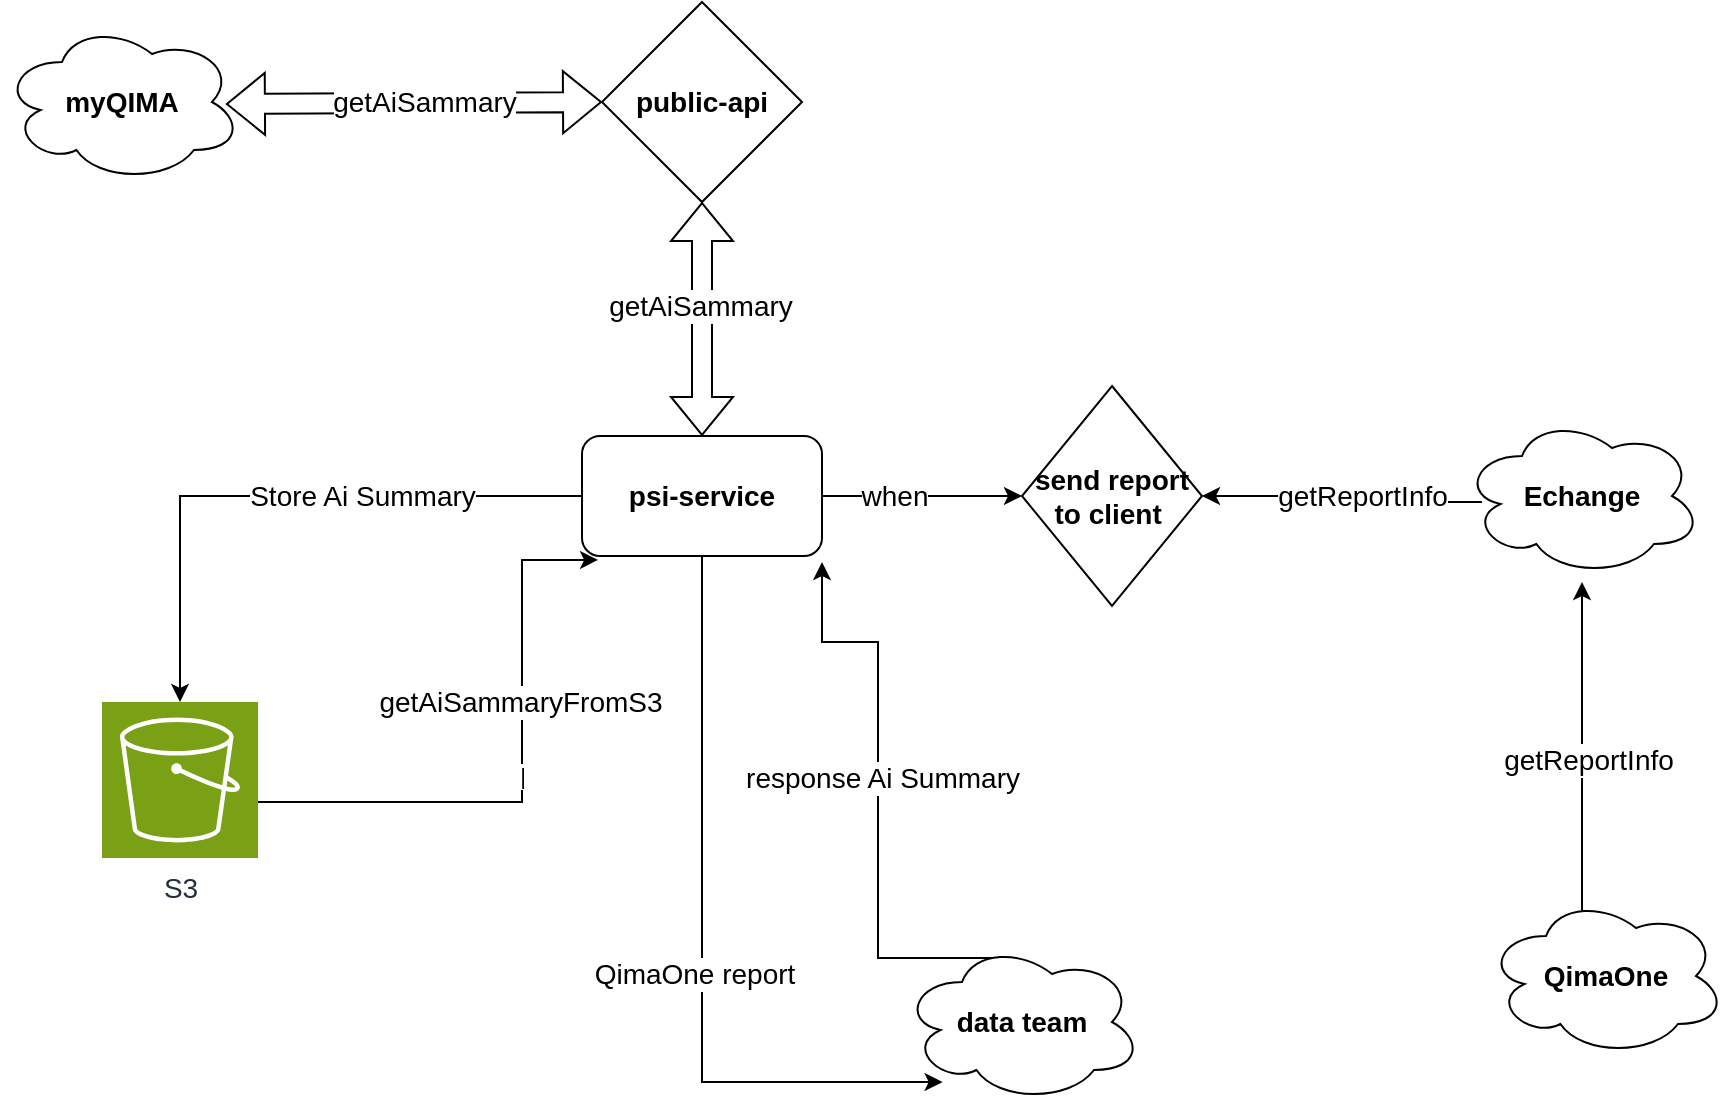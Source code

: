 <mxfile version="27.1.6">
  <diagram name="Page-1" id="b520641d-4fe3-3701-9064-5fc419738815">
    <mxGraphModel dx="1426" dy="777" grid="1" gridSize="10" guides="1" tooltips="1" connect="1" arrows="1" fold="1" page="1" pageScale="1" pageWidth="1100" pageHeight="850" background="none" math="0" shadow="0">
      <root>
        <mxCell id="0" />
        <mxCell id="1" parent="0" />
        <mxCell id="KK2GNfCkV2JybxImIfIo-2" value="myQIMA" style="ellipse;shape=cloud;whiteSpace=wrap;html=1;fontSize=14;fontStyle=1" vertex="1" parent="1">
          <mxGeometry x="120" y="60" width="120" height="80" as="geometry" />
        </mxCell>
        <mxCell id="KK2GNfCkV2JybxImIfIo-3" value="public-api" style="rhombus;whiteSpace=wrap;html=1;fontSize=14;fontStyle=1" vertex="1" parent="1">
          <mxGeometry x="420" y="50" width="100" height="100" as="geometry" />
        </mxCell>
        <mxCell id="KK2GNfCkV2JybxImIfIo-26" value="" style="edgeStyle=orthogonalEdgeStyle;rounded=0;orthogonalLoop=1;jettySize=auto;html=1;" edge="1" parent="1" source="KK2GNfCkV2JybxImIfIo-4">
          <mxGeometry relative="1" as="geometry">
            <mxPoint x="630" y="297" as="targetPoint" />
          </mxGeometry>
        </mxCell>
        <mxCell id="KK2GNfCkV2JybxImIfIo-31" value="when" style="edgeLabel;html=1;align=center;verticalAlign=middle;resizable=0;points=[];fontSize=14;" vertex="1" connectable="0" parent="KK2GNfCkV2JybxImIfIo-26">
          <mxGeometry x="-0.28" relative="1" as="geometry">
            <mxPoint as="offset" />
          </mxGeometry>
        </mxCell>
        <mxCell id="KK2GNfCkV2JybxImIfIo-4" value="psi-service" style="rounded=1;whiteSpace=wrap;html=1;fontStyle=1;fontSize=14;" vertex="1" parent="1">
          <mxGeometry x="410" y="267" width="120" height="60" as="geometry" />
        </mxCell>
        <mxCell id="KK2GNfCkV2JybxImIfIo-14" value="" style="shape=flexArrow;endArrow=classic;startArrow=classic;html=1;rounded=0;entryX=0.5;entryY=0;entryDx=0;entryDy=0;" edge="1" parent="1" source="KK2GNfCkV2JybxImIfIo-3" target="KK2GNfCkV2JybxImIfIo-4">
          <mxGeometry width="100" height="100" relative="1" as="geometry">
            <mxPoint x="460" y="149" as="sourcePoint" />
            <mxPoint x="618" y="145" as="targetPoint" />
          </mxGeometry>
        </mxCell>
        <mxCell id="KK2GNfCkV2JybxImIfIo-15" value="&lt;span style=&quot;font-size: 14px;&quot;&gt;getAiSammary&lt;/span&gt;" style="edgeLabel;html=1;align=center;verticalAlign=middle;resizable=0;points=[];" vertex="1" connectable="0" parent="KK2GNfCkV2JybxImIfIo-14">
          <mxGeometry x="-0.114" y="-1" relative="1" as="geometry">
            <mxPoint as="offset" />
          </mxGeometry>
        </mxCell>
        <mxCell id="KK2GNfCkV2JybxImIfIo-16" value="" style="shape=flexArrow;endArrow=classic;startArrow=classic;html=1;rounded=0;entryX=0;entryY=0.5;entryDx=0;entryDy=0;exitX=0.933;exitY=0.513;exitDx=0;exitDy=0;exitPerimeter=0;" edge="1" parent="1" source="KK2GNfCkV2JybxImIfIo-2" target="KK2GNfCkV2JybxImIfIo-3">
          <mxGeometry width="100" height="100" relative="1" as="geometry">
            <mxPoint x="200" y="100.5" as="sourcePoint" />
            <mxPoint x="344" y="100.5" as="targetPoint" />
          </mxGeometry>
        </mxCell>
        <mxCell id="KK2GNfCkV2JybxImIfIo-17" value="getAiSammary" style="edgeLabel;html=1;align=center;verticalAlign=middle;resizable=0;points=[];fontSize=14;" vertex="1" connectable="0" parent="KK2GNfCkV2JybxImIfIo-16">
          <mxGeometry x="-0.114" y="-1" relative="1" as="geometry">
            <mxPoint x="15" y="-2" as="offset" />
          </mxGeometry>
        </mxCell>
        <mxCell id="KK2GNfCkV2JybxImIfIo-57" style="edgeStyle=orthogonalEdgeStyle;rounded=0;orthogonalLoop=1;jettySize=auto;html=1;exitX=0.4;exitY=0.1;exitDx=0;exitDy=0;exitPerimeter=0;" edge="1" parent="1" source="KK2GNfCkV2JybxImIfIo-27">
          <mxGeometry relative="1" as="geometry">
            <mxPoint x="530" y="330" as="targetPoint" />
            <Array as="points">
              <mxPoint x="558" y="370" />
              <mxPoint x="530" y="370" />
            </Array>
          </mxGeometry>
        </mxCell>
        <mxCell id="KK2GNfCkV2JybxImIfIo-58" value="response Ai Summary" style="edgeLabel;html=1;align=center;verticalAlign=middle;resizable=0;points=[];fontSize=14;" vertex="1" connectable="0" parent="KK2GNfCkV2JybxImIfIo-57">
          <mxGeometry x="0.051" y="-2" relative="1" as="geometry">
            <mxPoint as="offset" />
          </mxGeometry>
        </mxCell>
        <mxCell id="KK2GNfCkV2JybxImIfIo-27" value="data team" style="ellipse;shape=cloud;whiteSpace=wrap;html=1;fontSize=14;rounded=1;fontStyle=1;" vertex="1" parent="1">
          <mxGeometry x="570" y="520" width="120" height="80" as="geometry" />
        </mxCell>
        <mxCell id="KK2GNfCkV2JybxImIfIo-49" style="edgeStyle=orthogonalEdgeStyle;rounded=0;orthogonalLoop=1;jettySize=auto;html=1;exitX=0.083;exitY=0.538;exitDx=0;exitDy=0;exitPerimeter=0;entryX=1;entryY=0.5;entryDx=0;entryDy=0;" edge="1" parent="1" source="KK2GNfCkV2JybxImIfIo-60" target="KK2GNfCkV2JybxImIfIo-42">
          <mxGeometry relative="1" as="geometry">
            <Array as="points">
              <mxPoint x="800" y="300" />
              <mxPoint x="800" y="297" />
            </Array>
          </mxGeometry>
        </mxCell>
        <mxCell id="KK2GNfCkV2JybxImIfIo-50" value="getReportInfo" style="edgeLabel;html=1;align=center;verticalAlign=middle;resizable=0;points=[];fontSize=14;" vertex="1" connectable="0" parent="KK2GNfCkV2JybxImIfIo-49">
          <mxGeometry x="0.191" y="1" relative="1" as="geometry">
            <mxPoint x="22" y="-1" as="offset" />
          </mxGeometry>
        </mxCell>
        <mxCell id="KK2GNfCkV2JybxImIfIo-63" style="edgeStyle=orthogonalEdgeStyle;rounded=0;orthogonalLoop=1;jettySize=auto;html=1;exitX=0.4;exitY=0.1;exitDx=0;exitDy=0;exitPerimeter=0;" edge="1" parent="1" source="KK2GNfCkV2JybxImIfIo-29">
          <mxGeometry relative="1" as="geometry">
            <mxPoint x="910" y="340" as="targetPoint" />
            <Array as="points">
              <mxPoint x="910" y="528" />
            </Array>
          </mxGeometry>
        </mxCell>
        <mxCell id="KK2GNfCkV2JybxImIfIo-64" value="getReportInfo" style="edgeLabel;html=1;align=center;verticalAlign=middle;resizable=0;points=[];fontSize=14;" vertex="1" connectable="0" parent="KK2GNfCkV2JybxImIfIo-63">
          <mxGeometry x="0.158" y="-3" relative="1" as="geometry">
            <mxPoint as="offset" />
          </mxGeometry>
        </mxCell>
        <mxCell id="KK2GNfCkV2JybxImIfIo-29" value="QimaOne" style="ellipse;shape=cloud;whiteSpace=wrap;html=1;fontSize=14;rounded=1;fontStyle=1;" vertex="1" parent="1">
          <mxGeometry x="862" y="497" width="120" height="80" as="geometry" />
        </mxCell>
        <mxCell id="KK2GNfCkV2JybxImIfIo-40" value="|" style="edgeStyle=orthogonalEdgeStyle;rounded=0;orthogonalLoop=1;jettySize=auto;html=1;entryX=0.067;entryY=1.033;entryDx=0;entryDy=0;entryPerimeter=0;" edge="1" parent="1" source="KK2GNfCkV2JybxImIfIo-35" target="KK2GNfCkV2JybxImIfIo-4">
          <mxGeometry relative="1" as="geometry">
            <mxPoint x="280" y="420" as="sourcePoint" />
            <mxPoint x="499.96" y="290" as="targetPoint" />
            <Array as="points">
              <mxPoint x="380" y="450" />
              <mxPoint x="380" y="329" />
            </Array>
          </mxGeometry>
        </mxCell>
        <mxCell id="KK2GNfCkV2JybxImIfIo-41" value="&lt;span style=&quot;font-size: 14px;&quot;&gt;getAiSammaryFromS3&lt;/span&gt;" style="edgeLabel;html=1;align=center;verticalAlign=middle;resizable=0;points=[];" vertex="1" connectable="0" parent="KK2GNfCkV2JybxImIfIo-40">
          <mxGeometry x="-0.103" y="2" relative="1" as="geometry">
            <mxPoint y="-48" as="offset" />
          </mxGeometry>
        </mxCell>
        <mxCell id="KK2GNfCkV2JybxImIfIo-35" value="&lt;font style=&quot;font-size: 14px;&quot;&gt;S3&lt;/font&gt;" style="sketch=0;points=[[0,0,0],[0.25,0,0],[0.5,0,0],[0.75,0,0],[1,0,0],[0,1,0],[0.25,1,0],[0.5,1,0],[0.75,1,0],[1,1,0],[0,0.25,0],[0,0.5,0],[0,0.75,0],[1,0.25,0],[1,0.5,0],[1,0.75,0]];outlineConnect=0;fontColor=#232F3E;fillColor=#7AA116;strokeColor=#ffffff;dashed=0;verticalLabelPosition=bottom;verticalAlign=top;align=center;html=1;fontSize=12;fontStyle=0;aspect=fixed;shape=mxgraph.aws4.resourceIcon;resIcon=mxgraph.aws4.s3;" vertex="1" parent="1">
          <mxGeometry x="170" y="400" width="78" height="78" as="geometry" />
        </mxCell>
        <mxCell id="KK2GNfCkV2JybxImIfIo-36" style="edgeStyle=orthogonalEdgeStyle;rounded=0;orthogonalLoop=1;jettySize=auto;html=1;entryX=0.5;entryY=0;entryDx=0;entryDy=0;entryPerimeter=0;" edge="1" parent="1" source="KK2GNfCkV2JybxImIfIo-4" target="KK2GNfCkV2JybxImIfIo-35">
          <mxGeometry relative="1" as="geometry" />
        </mxCell>
        <mxCell id="KK2GNfCkV2JybxImIfIo-37" value="Store Ai Summary" style="edgeLabel;html=1;align=center;verticalAlign=middle;resizable=0;points=[];fontSize=14;" vertex="1" connectable="0" parent="KK2GNfCkV2JybxImIfIo-36">
          <mxGeometry x="-0.058" y="-2" relative="1" as="geometry">
            <mxPoint x="33" y="2" as="offset" />
          </mxGeometry>
        </mxCell>
        <mxCell id="KK2GNfCkV2JybxImIfIo-42" value="&lt;span style=&quot;font-size: 14px; font-weight: 700;&quot;&gt;send report to client&amp;nbsp;&lt;/span&gt;" style="rhombus;whiteSpace=wrap;html=1;" vertex="1" parent="1">
          <mxGeometry x="630" y="242" width="90" height="110" as="geometry" />
        </mxCell>
        <mxCell id="KK2GNfCkV2JybxImIfIo-52" style="edgeStyle=orthogonalEdgeStyle;rounded=0;orthogonalLoop=1;jettySize=auto;html=1;exitX=1;exitY=1;exitDx=0;exitDy=0;" edge="1" parent="1" target="KK2GNfCkV2JybxImIfIo-27">
          <mxGeometry relative="1" as="geometry">
            <mxPoint x="520" y="327" as="sourcePoint" />
            <mxPoint x="470" y="610" as="targetPoint" />
            <Array as="points">
              <mxPoint x="470" y="327" />
              <mxPoint x="470" y="590" />
            </Array>
          </mxGeometry>
        </mxCell>
        <mxCell id="KK2GNfCkV2JybxImIfIo-54" value="QimaOne report" style="edgeLabel;html=1;align=center;verticalAlign=middle;resizable=0;points=[];fontSize=14;" vertex="1" connectable="0" parent="KK2GNfCkV2JybxImIfIo-52">
          <mxGeometry x="-0.083" y="-4" relative="1" as="geometry">
            <mxPoint y="60" as="offset" />
          </mxGeometry>
        </mxCell>
        <mxCell id="KK2GNfCkV2JybxImIfIo-60" value="Echange" style="ellipse;shape=cloud;whiteSpace=wrap;html=1;fontSize=14;rounded=1;fontStyle=1;" vertex="1" parent="1">
          <mxGeometry x="850" y="257" width="120" height="80" as="geometry" />
        </mxCell>
      </root>
    </mxGraphModel>
  </diagram>
</mxfile>
